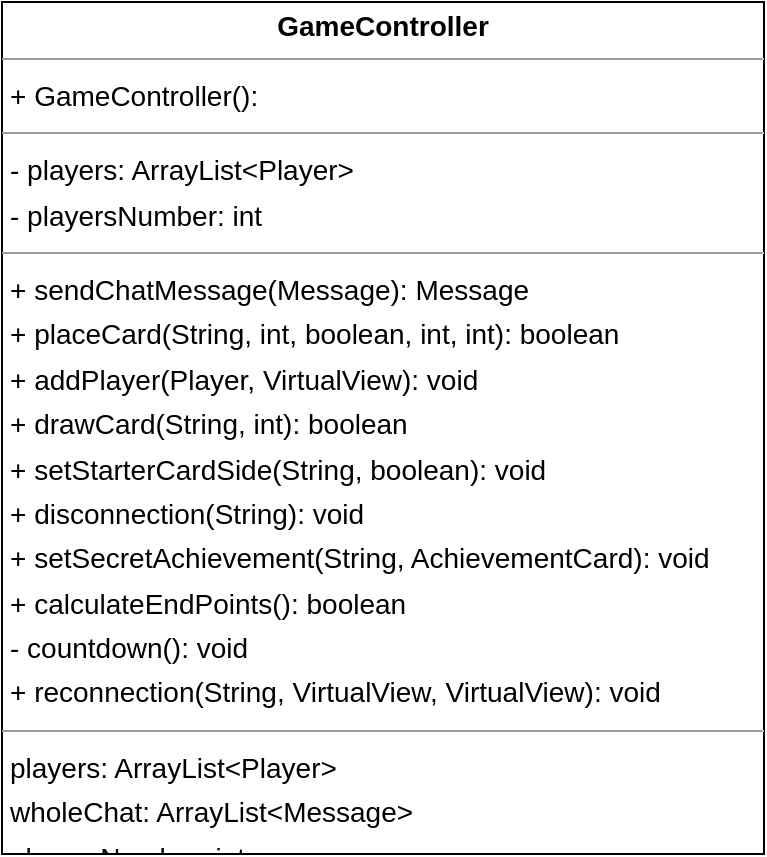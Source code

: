 <mxGraphModel dx="0" dy="0" grid="1" gridSize="10" guides="1" tooltips="1" connect="1" arrows="1" fold="1" page="0" pageScale="1" background="none" math="0" shadow="0">
  <root>
    <mxCell id="0" />
    <mxCell id="1" parent="0" />
    <mxCell id="node0" parent="1" vertex="1" value="&lt;p style=&quot;margin:0px;margin-top:4px;text-align:center;&quot;&gt;&lt;b&gt;GameController&lt;/b&gt;&lt;/p&gt;&lt;hr size=&quot;1&quot;/&gt;&lt;p style=&quot;margin:0 0 0 4px;line-height:1.6;&quot;&gt;+ GameController(): &lt;/p&gt;&lt;hr size=&quot;1&quot;/&gt;&lt;p style=&quot;margin:0 0 0 4px;line-height:1.6;&quot;&gt;- players: ArrayList&amp;lt;Player&amp;gt;&lt;br/&gt;- playersNumber: int&lt;/p&gt;&lt;hr size=&quot;1&quot;/&gt;&lt;p style=&quot;margin:0 0 0 4px;line-height:1.6;&quot;&gt;+ sendChatMessage(Message): Message&lt;br/&gt;+ placeCard(String, int, boolean, int, int): boolean&lt;br/&gt;+ addPlayer(Player, VirtualView): void&lt;br/&gt;+ drawCard(String, int): boolean&lt;br/&gt;+ setStarterCardSide(String, boolean): void&lt;br/&gt;+ disconnection(String): void&lt;br/&gt;+ setSecretAchievement(String, AchievementCard): void&lt;br/&gt;+ calculateEndPoints(): boolean&lt;br/&gt;- countdown(): void&lt;br/&gt;+ reconnection(String, VirtualView, VirtualView): void&lt;/p&gt;&lt;hr size=&quot;1&quot;/&gt;&lt;p style=&quot;margin:0 0 0 4px;line-height:1.6;&quot;&gt; players: ArrayList&amp;lt;Player&amp;gt;&lt;br/&gt; wholeChat: ArrayList&amp;lt;Message&amp;gt;&lt;br/&gt; playersNumber: int&lt;/p&gt;" style="verticalAlign=top;align=left;overflow=fill;fontSize=14;fontFamily=Helvetica;html=1;rounded=0;shadow=0;comic=0;labelBackgroundColor=none;strokeWidth=1;">
      <mxGeometry x="-85" y="-14" width="381" height="426" as="geometry" />
    </mxCell>
  </root>
</mxGraphModel>